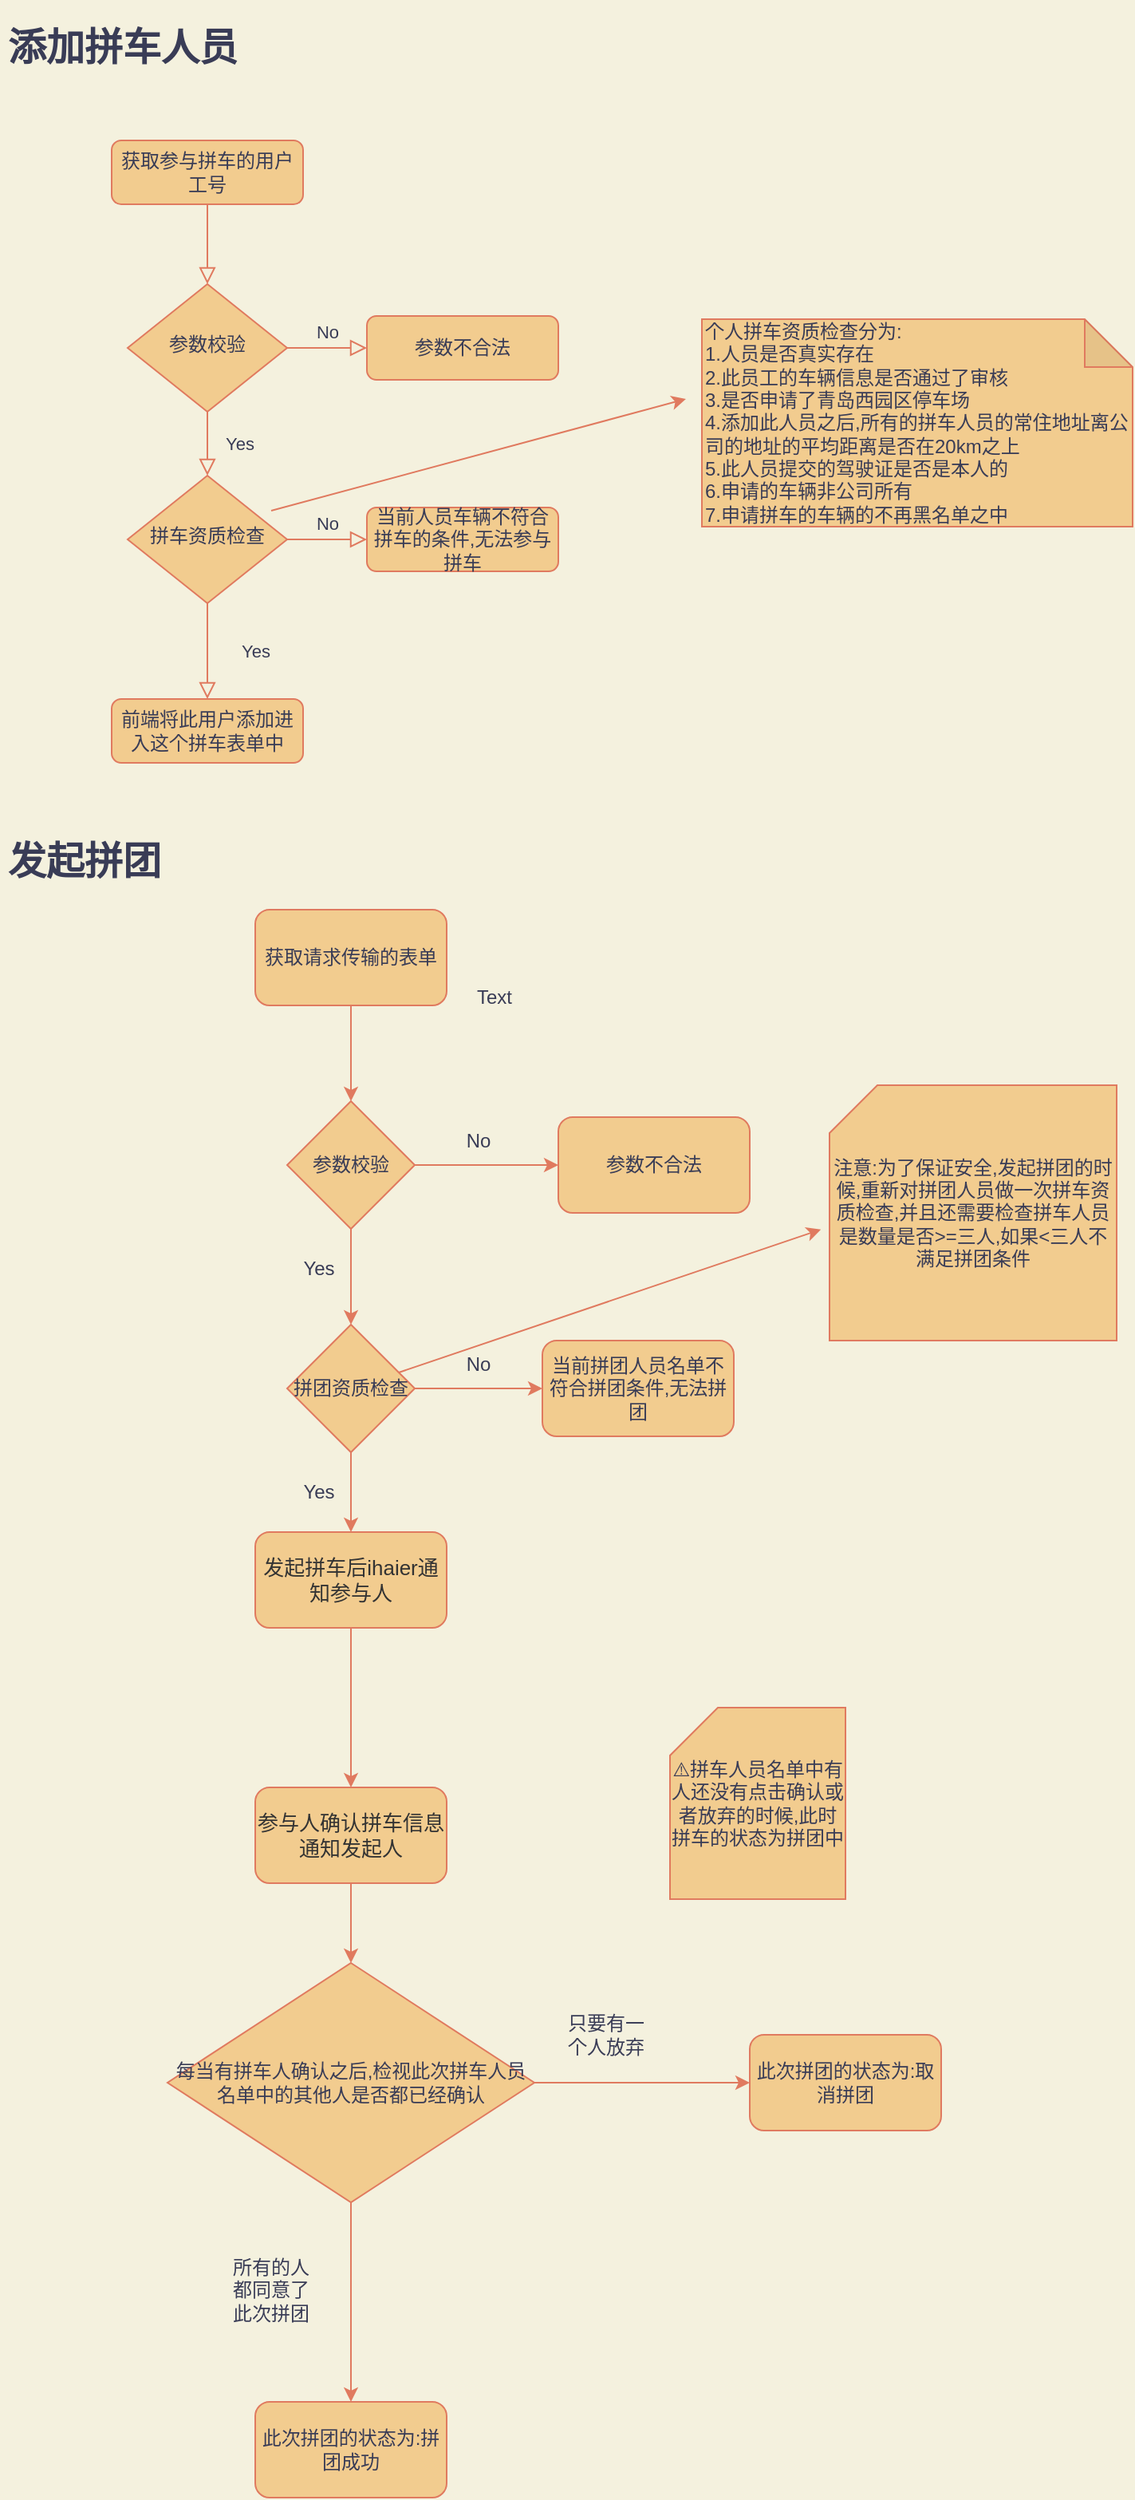 <mxfile version="20.5.1" type="github">
  <diagram id="C5RBs43oDa-KdzZeNtuy" name="Page-1">
    <mxGraphModel dx="881" dy="566" grid="1" gridSize="10" guides="1" tooltips="1" connect="1" arrows="1" fold="1" page="1" pageScale="1" pageWidth="827" pageHeight="1169" background="#F4F1DE" math="0" shadow="0">
      <root>
        <mxCell id="WIyWlLk6GJQsqaUBKTNV-0" />
        <mxCell id="WIyWlLk6GJQsqaUBKTNV-1" parent="WIyWlLk6GJQsqaUBKTNV-0" />
        <mxCell id="WIyWlLk6GJQsqaUBKTNV-2" value="" style="rounded=0;html=1;jettySize=auto;orthogonalLoop=1;fontSize=11;endArrow=block;endFill=0;endSize=8;strokeWidth=1;shadow=0;labelBackgroundColor=none;edgeStyle=orthogonalEdgeStyle;strokeColor=#E07A5F;fontColor=#393C56;" parent="WIyWlLk6GJQsqaUBKTNV-1" source="WIyWlLk6GJQsqaUBKTNV-3" target="WIyWlLk6GJQsqaUBKTNV-6" edge="1">
          <mxGeometry relative="1" as="geometry" />
        </mxCell>
        <mxCell id="WIyWlLk6GJQsqaUBKTNV-3" value="获取参与拼车的用户工号" style="rounded=1;whiteSpace=wrap;html=1;fontSize=12;glass=0;strokeWidth=1;shadow=0;fillColor=#F2CC8F;strokeColor=#E07A5F;fontColor=#393C56;" parent="WIyWlLk6GJQsqaUBKTNV-1" vertex="1">
          <mxGeometry x="160" y="188" width="120" height="40" as="geometry" />
        </mxCell>
        <mxCell id="WIyWlLk6GJQsqaUBKTNV-4" value="Yes" style="rounded=0;html=1;jettySize=auto;orthogonalLoop=1;fontSize=11;endArrow=block;endFill=0;endSize=8;strokeWidth=1;shadow=0;labelBackgroundColor=none;edgeStyle=orthogonalEdgeStyle;strokeColor=#E07A5F;fontColor=#393C56;" parent="WIyWlLk6GJQsqaUBKTNV-1" source="WIyWlLk6GJQsqaUBKTNV-6" target="WIyWlLk6GJQsqaUBKTNV-10" edge="1">
          <mxGeometry y="20" relative="1" as="geometry">
            <mxPoint as="offset" />
          </mxGeometry>
        </mxCell>
        <mxCell id="WIyWlLk6GJQsqaUBKTNV-5" value="No" style="edgeStyle=orthogonalEdgeStyle;rounded=0;html=1;jettySize=auto;orthogonalLoop=1;fontSize=11;endArrow=block;endFill=0;endSize=8;strokeWidth=1;shadow=0;labelBackgroundColor=none;strokeColor=#E07A5F;fontColor=#393C56;" parent="WIyWlLk6GJQsqaUBKTNV-1" source="WIyWlLk6GJQsqaUBKTNV-6" target="WIyWlLk6GJQsqaUBKTNV-7" edge="1">
          <mxGeometry y="10" relative="1" as="geometry">
            <mxPoint as="offset" />
          </mxGeometry>
        </mxCell>
        <mxCell id="WIyWlLk6GJQsqaUBKTNV-6" value="参数校验" style="rhombus;whiteSpace=wrap;html=1;shadow=0;fontFamily=Helvetica;fontSize=12;align=center;strokeWidth=1;spacing=6;spacingTop=-4;fillColor=#F2CC8F;strokeColor=#E07A5F;fontColor=#393C56;" parent="WIyWlLk6GJQsqaUBKTNV-1" vertex="1">
          <mxGeometry x="170" y="278" width="100" height="80" as="geometry" />
        </mxCell>
        <mxCell id="WIyWlLk6GJQsqaUBKTNV-7" value="参数不合法" style="rounded=1;whiteSpace=wrap;html=1;fontSize=12;glass=0;strokeWidth=1;shadow=0;fillColor=#F2CC8F;strokeColor=#E07A5F;fontColor=#393C56;" parent="WIyWlLk6GJQsqaUBKTNV-1" vertex="1">
          <mxGeometry x="320" y="298" width="120" height="40" as="geometry" />
        </mxCell>
        <mxCell id="WIyWlLk6GJQsqaUBKTNV-8" value="Yes" style="rounded=0;html=1;jettySize=auto;orthogonalLoop=1;fontSize=11;endArrow=block;endFill=0;endSize=8;strokeWidth=1;shadow=0;labelBackgroundColor=none;edgeStyle=orthogonalEdgeStyle;strokeColor=#E07A5F;fontColor=#393C56;" parent="WIyWlLk6GJQsqaUBKTNV-1" source="WIyWlLk6GJQsqaUBKTNV-10" target="WIyWlLk6GJQsqaUBKTNV-11" edge="1">
          <mxGeometry y="30" relative="1" as="geometry">
            <mxPoint as="offset" />
          </mxGeometry>
        </mxCell>
        <mxCell id="WIyWlLk6GJQsqaUBKTNV-9" value="No" style="edgeStyle=orthogonalEdgeStyle;rounded=0;html=1;jettySize=auto;orthogonalLoop=1;fontSize=11;endArrow=block;endFill=0;endSize=8;strokeWidth=1;shadow=0;labelBackgroundColor=none;strokeColor=#E07A5F;fontColor=#393C56;" parent="WIyWlLk6GJQsqaUBKTNV-1" source="WIyWlLk6GJQsqaUBKTNV-10" target="WIyWlLk6GJQsqaUBKTNV-12" edge="1">
          <mxGeometry y="10" relative="1" as="geometry">
            <mxPoint as="offset" />
          </mxGeometry>
        </mxCell>
        <mxCell id="WIyWlLk6GJQsqaUBKTNV-10" value="拼车资质检查" style="rhombus;whiteSpace=wrap;html=1;shadow=0;fontFamily=Helvetica;fontSize=12;align=center;strokeWidth=1;spacing=6;spacingTop=-4;fillColor=#F2CC8F;strokeColor=#E07A5F;fontColor=#393C56;" parent="WIyWlLk6GJQsqaUBKTNV-1" vertex="1">
          <mxGeometry x="170" y="398" width="100" height="80" as="geometry" />
        </mxCell>
        <mxCell id="WIyWlLk6GJQsqaUBKTNV-11" value="前端将此用户添加进入这个拼车表单中" style="rounded=1;whiteSpace=wrap;html=1;fontSize=12;glass=0;strokeWidth=1;shadow=0;fillColor=#F2CC8F;strokeColor=#E07A5F;fontColor=#393C56;" parent="WIyWlLk6GJQsqaUBKTNV-1" vertex="1">
          <mxGeometry x="160" y="538" width="120" height="40" as="geometry" />
        </mxCell>
        <mxCell id="WIyWlLk6GJQsqaUBKTNV-12" value="当前人员车辆不符合拼车的条件,无法参与拼车" style="rounded=1;whiteSpace=wrap;html=1;fontSize=12;glass=0;strokeWidth=1;shadow=0;fillColor=#F2CC8F;strokeColor=#E07A5F;fontColor=#393C56;" parent="WIyWlLk6GJQsqaUBKTNV-1" vertex="1">
          <mxGeometry x="320" y="418" width="120" height="40" as="geometry" />
        </mxCell>
        <mxCell id="6Lc1hTNGPDPkyGhVHBm7-1" value="&lt;h1&gt;添加拼车人员&lt;/h1&gt;" style="text;html=1;strokeColor=none;fillColor=none;spacing=5;spacingTop=-20;whiteSpace=wrap;overflow=hidden;rounded=0;fontColor=#393C56;" vertex="1" parent="WIyWlLk6GJQsqaUBKTNV-1">
          <mxGeometry x="90" y="110" width="510" height="50" as="geometry" />
        </mxCell>
        <mxCell id="6Lc1hTNGPDPkyGhVHBm7-5" value="个人拼车资质检查分为:&lt;br&gt;1.人员是否真实存在&lt;br&gt;&lt;div style=&quot;&quot;&gt;&lt;span style=&quot;background-color: initial;&quot;&gt;2.此员工的车辆信息是否通过了审核&lt;/span&gt;&lt;/div&gt;&lt;div style=&quot;&quot;&gt;&lt;span style=&quot;background-color: initial;&quot;&gt;3.是否申请了青岛西园区停车场&lt;/span&gt;&lt;/div&gt;&lt;div style=&quot;&quot;&gt;&lt;span style=&quot;background-color: initial;&quot;&gt;4.添加此人员之后,所有的拼车人员的常住地址离公司的地址的平均距离是否在20km之上&lt;/span&gt;&lt;/div&gt;&lt;div style=&quot;&quot;&gt;&lt;span style=&quot;background-color: initial;&quot;&gt;5.此人员提交的驾驶证是否是本人的&lt;/span&gt;&lt;/div&gt;&lt;div style=&quot;&quot;&gt;&lt;span style=&quot;background-color: initial;&quot;&gt;6.申请的车辆非公司所有&lt;/span&gt;&lt;/div&gt;&lt;div style=&quot;&quot;&gt;&lt;span style=&quot;background-color: initial;&quot;&gt;7.申请拼车的车辆的不再黑名单之中&lt;/span&gt;&lt;/div&gt;" style="shape=note;whiteSpace=wrap;html=1;backgroundOutline=1;darkOpacity=0.05;align=left;fillColor=#F2CC8F;strokeColor=#E07A5F;fontColor=#393C56;" vertex="1" parent="WIyWlLk6GJQsqaUBKTNV-1">
          <mxGeometry x="530" y="300" width="270" height="130" as="geometry" />
        </mxCell>
        <mxCell id="6Lc1hTNGPDPkyGhVHBm7-6" value="" style="endArrow=classic;html=1;rounded=0;labelBackgroundColor=#F4F1DE;strokeColor=#E07A5F;fontColor=#393C56;" edge="1" parent="WIyWlLk6GJQsqaUBKTNV-1">
          <mxGeometry width="50" height="50" relative="1" as="geometry">
            <mxPoint x="260" y="420" as="sourcePoint" />
            <mxPoint x="520" y="350" as="targetPoint" />
          </mxGeometry>
        </mxCell>
        <mxCell id="6Lc1hTNGPDPkyGhVHBm7-7" value="&lt;h1&gt;发起拼团&lt;/h1&gt;" style="text;html=1;strokeColor=none;fillColor=none;spacing=5;spacingTop=-20;whiteSpace=wrap;overflow=hidden;rounded=0;fontColor=#393C56;" vertex="1" parent="WIyWlLk6GJQsqaUBKTNV-1">
          <mxGeometry x="90" y="620" width="510" height="50" as="geometry" />
        </mxCell>
        <mxCell id="6Lc1hTNGPDPkyGhVHBm7-10" style="edgeStyle=orthogonalEdgeStyle;rounded=0;orthogonalLoop=1;jettySize=auto;html=1;exitX=0.5;exitY=1;exitDx=0;exitDy=0;entryX=0.5;entryY=0;entryDx=0;entryDy=0;labelBackgroundColor=#F4F1DE;strokeColor=#E07A5F;fontColor=#393C56;" edge="1" parent="WIyWlLk6GJQsqaUBKTNV-1" source="6Lc1hTNGPDPkyGhVHBm7-8" target="6Lc1hTNGPDPkyGhVHBm7-9">
          <mxGeometry relative="1" as="geometry" />
        </mxCell>
        <mxCell id="6Lc1hTNGPDPkyGhVHBm7-8" value="获取请求传输的表单" style="rounded=1;whiteSpace=wrap;html=1;fillColor=#F2CC8F;strokeColor=#E07A5F;fontColor=#393C56;" vertex="1" parent="WIyWlLk6GJQsqaUBKTNV-1">
          <mxGeometry x="250" y="670" width="120" height="60" as="geometry" />
        </mxCell>
        <mxCell id="6Lc1hTNGPDPkyGhVHBm7-14" style="edgeStyle=orthogonalEdgeStyle;rounded=0;orthogonalLoop=1;jettySize=auto;html=1;entryX=0;entryY=0.5;entryDx=0;entryDy=0;labelBackgroundColor=#F4F1DE;strokeColor=#E07A5F;fontColor=#393C56;" edge="1" parent="WIyWlLk6GJQsqaUBKTNV-1" source="6Lc1hTNGPDPkyGhVHBm7-9" target="6Lc1hTNGPDPkyGhVHBm7-13">
          <mxGeometry relative="1" as="geometry" />
        </mxCell>
        <mxCell id="6Lc1hTNGPDPkyGhVHBm7-18" style="edgeStyle=orthogonalEdgeStyle;rounded=0;orthogonalLoop=1;jettySize=auto;html=1;exitX=0.5;exitY=1;exitDx=0;exitDy=0;labelBackgroundColor=#F4F1DE;strokeColor=#E07A5F;fontColor=#393C56;" edge="1" parent="WIyWlLk6GJQsqaUBKTNV-1" source="6Lc1hTNGPDPkyGhVHBm7-9" target="6Lc1hTNGPDPkyGhVHBm7-17">
          <mxGeometry relative="1" as="geometry" />
        </mxCell>
        <mxCell id="6Lc1hTNGPDPkyGhVHBm7-9" value="参数校验" style="rhombus;whiteSpace=wrap;html=1;fillColor=#F2CC8F;strokeColor=#E07A5F;fontColor=#393C56;" vertex="1" parent="WIyWlLk6GJQsqaUBKTNV-1">
          <mxGeometry x="270" y="790" width="80" height="80" as="geometry" />
        </mxCell>
        <mxCell id="6Lc1hTNGPDPkyGhVHBm7-13" value="参数不合法" style="rounded=1;whiteSpace=wrap;html=1;fillColor=#F2CC8F;strokeColor=#E07A5F;fontColor=#393C56;" vertex="1" parent="WIyWlLk6GJQsqaUBKTNV-1">
          <mxGeometry x="440" y="800" width="120" height="60" as="geometry" />
        </mxCell>
        <mxCell id="6Lc1hTNGPDPkyGhVHBm7-15" value="Text" style="text;html=1;strokeColor=none;fillColor=none;align=center;verticalAlign=middle;whiteSpace=wrap;rounded=0;fontColor=#393C56;" vertex="1" parent="WIyWlLk6GJQsqaUBKTNV-1">
          <mxGeometry x="370" y="710" width="60" height="30" as="geometry" />
        </mxCell>
        <mxCell id="6Lc1hTNGPDPkyGhVHBm7-16" value="No" style="text;html=1;strokeColor=none;fillColor=none;align=center;verticalAlign=middle;whiteSpace=wrap;rounded=0;fontColor=#393C56;" vertex="1" parent="WIyWlLk6GJQsqaUBKTNV-1">
          <mxGeometry x="360" y="800" width="60" height="30" as="geometry" />
        </mxCell>
        <mxCell id="6Lc1hTNGPDPkyGhVHBm7-21" style="edgeStyle=orthogonalEdgeStyle;rounded=0;orthogonalLoop=1;jettySize=auto;html=1;entryX=0;entryY=0.5;entryDx=0;entryDy=0;labelBackgroundColor=#F4F1DE;strokeColor=#E07A5F;fontColor=#393C56;" edge="1" parent="WIyWlLk6GJQsqaUBKTNV-1" source="6Lc1hTNGPDPkyGhVHBm7-17" target="6Lc1hTNGPDPkyGhVHBm7-20">
          <mxGeometry relative="1" as="geometry" />
        </mxCell>
        <mxCell id="6Lc1hTNGPDPkyGhVHBm7-26" style="edgeStyle=orthogonalEdgeStyle;rounded=0;orthogonalLoop=1;jettySize=auto;html=1;entryX=0.5;entryY=0;entryDx=0;entryDy=0;labelBackgroundColor=#F4F1DE;strokeColor=#E07A5F;fontColor=#393C56;" edge="1" parent="WIyWlLk6GJQsqaUBKTNV-1" source="6Lc1hTNGPDPkyGhVHBm7-17" target="6Lc1hTNGPDPkyGhVHBm7-25">
          <mxGeometry relative="1" as="geometry" />
        </mxCell>
        <mxCell id="6Lc1hTNGPDPkyGhVHBm7-17" value="拼团资质检查" style="rhombus;whiteSpace=wrap;html=1;fillColor=#F2CC8F;strokeColor=#E07A5F;fontColor=#393C56;" vertex="1" parent="WIyWlLk6GJQsqaUBKTNV-1">
          <mxGeometry x="270" y="930" width="80" height="80" as="geometry" />
        </mxCell>
        <mxCell id="6Lc1hTNGPDPkyGhVHBm7-19" value="Yes" style="text;html=1;strokeColor=none;fillColor=none;align=center;verticalAlign=middle;whiteSpace=wrap;rounded=0;fontColor=#393C56;" vertex="1" parent="WIyWlLk6GJQsqaUBKTNV-1">
          <mxGeometry x="260" y="880" width="60" height="30" as="geometry" />
        </mxCell>
        <mxCell id="6Lc1hTNGPDPkyGhVHBm7-20" value="当前拼团人员名单不符合拼团条件,无法拼团" style="rounded=1;whiteSpace=wrap;html=1;fillColor=#F2CC8F;strokeColor=#E07A5F;fontColor=#393C56;" vertex="1" parent="WIyWlLk6GJQsqaUBKTNV-1">
          <mxGeometry x="430" y="940" width="120" height="60" as="geometry" />
        </mxCell>
        <mxCell id="6Lc1hTNGPDPkyGhVHBm7-22" value="No" style="text;html=1;strokeColor=none;fillColor=none;align=center;verticalAlign=middle;whiteSpace=wrap;rounded=0;fontColor=#393C56;" vertex="1" parent="WIyWlLk6GJQsqaUBKTNV-1">
          <mxGeometry x="360" y="940" width="60" height="30" as="geometry" />
        </mxCell>
        <mxCell id="6Lc1hTNGPDPkyGhVHBm7-23" value="注意:为了保证安全,发起拼团的时候,重新对拼团人员做一次拼车资质检查,并且还需要检查拼车人员是数量是否&amp;gt;=三人,如果&amp;lt;三人不满足拼团条件" style="shape=card;whiteSpace=wrap;html=1;fillColor=#F2CC8F;strokeColor=#E07A5F;fontColor=#393C56;" vertex="1" parent="WIyWlLk6GJQsqaUBKTNV-1">
          <mxGeometry x="610" y="780" width="180" height="160" as="geometry" />
        </mxCell>
        <mxCell id="6Lc1hTNGPDPkyGhVHBm7-24" value="" style="endArrow=classic;html=1;rounded=0;entryX=-0.03;entryY=0.565;entryDx=0;entryDy=0;entryPerimeter=0;labelBackgroundColor=#F4F1DE;strokeColor=#E07A5F;fontColor=#393C56;" edge="1" parent="WIyWlLk6GJQsqaUBKTNV-1" target="6Lc1hTNGPDPkyGhVHBm7-23">
          <mxGeometry width="50" height="50" relative="1" as="geometry">
            <mxPoint x="340" y="960" as="sourcePoint" />
            <mxPoint x="390" y="910" as="targetPoint" />
          </mxGeometry>
        </mxCell>
        <mxCell id="6Lc1hTNGPDPkyGhVHBm7-29" style="edgeStyle=orthogonalEdgeStyle;rounded=0;orthogonalLoop=1;jettySize=auto;html=1;entryX=0.5;entryY=0;entryDx=0;entryDy=0;labelBackgroundColor=#F4F1DE;strokeColor=#E07A5F;fontColor=#393C56;" edge="1" parent="WIyWlLk6GJQsqaUBKTNV-1" source="6Lc1hTNGPDPkyGhVHBm7-25" target="6Lc1hTNGPDPkyGhVHBm7-28">
          <mxGeometry relative="1" as="geometry" />
        </mxCell>
        <mxCell id="6Lc1hTNGPDPkyGhVHBm7-25" value="&lt;span style=&quot;color: rgb(51, 51, 51); font-family: PingFangSC-Regular, &amp;quot;PingFang SC&amp;quot;, sans-serif; font-size: 13px; text-align: left;&quot;&gt;发起拼车后ihaier通知参与人&lt;/span&gt;" style="rounded=1;whiteSpace=wrap;html=1;fillColor=#F2CC8F;strokeColor=#E07A5F;fontColor=#393C56;" vertex="1" parent="WIyWlLk6GJQsqaUBKTNV-1">
          <mxGeometry x="250" y="1060" width="120" height="60" as="geometry" />
        </mxCell>
        <mxCell id="6Lc1hTNGPDPkyGhVHBm7-27" value="Yes" style="text;html=1;strokeColor=none;fillColor=none;align=center;verticalAlign=middle;whiteSpace=wrap;rounded=0;fontColor=#393C56;" vertex="1" parent="WIyWlLk6GJQsqaUBKTNV-1">
          <mxGeometry x="260" y="1020" width="60" height="30" as="geometry" />
        </mxCell>
        <mxCell id="6Lc1hTNGPDPkyGhVHBm7-31" style="edgeStyle=orthogonalEdgeStyle;rounded=0;orthogonalLoop=1;jettySize=auto;html=1;entryX=0.5;entryY=0;entryDx=0;entryDy=0;labelBackgroundColor=#F4F1DE;strokeColor=#E07A5F;fontColor=#393C56;" edge="1" parent="WIyWlLk6GJQsqaUBKTNV-1" source="6Lc1hTNGPDPkyGhVHBm7-28" target="6Lc1hTNGPDPkyGhVHBm7-30">
          <mxGeometry relative="1" as="geometry" />
        </mxCell>
        <mxCell id="6Lc1hTNGPDPkyGhVHBm7-28" value="&lt;span style=&quot;color: rgb(51, 51, 51); font-family: PingFangSC-Regular, &amp;quot;PingFang SC&amp;quot;, sans-serif; font-size: 13px; font-style: normal; font-variant-ligatures: normal; font-variant-caps: normal; font-weight: 400; letter-spacing: normal; orphans: 2; text-align: left; text-indent: 0px; text-transform: none; widows: 2; word-spacing: 0px; -webkit-text-stroke-width: 0px; text-decoration-thickness: initial; text-decoration-style: initial; text-decoration-color: initial; float: none; display: inline !important;&quot;&gt;参与人确认拼车信息通知发起人&lt;/span&gt;" style="rounded=1;whiteSpace=wrap;html=1;fillColor=#F2CC8F;strokeColor=#E07A5F;fontColor=#393C56;" vertex="1" parent="WIyWlLk6GJQsqaUBKTNV-1">
          <mxGeometry x="250" y="1220" width="120" height="60" as="geometry" />
        </mxCell>
        <mxCell id="6Lc1hTNGPDPkyGhVHBm7-35" value="" style="edgeStyle=orthogonalEdgeStyle;rounded=0;orthogonalLoop=1;jettySize=auto;html=1;labelBackgroundColor=#F4F1DE;strokeColor=#E07A5F;fontColor=#393C56;" edge="1" parent="WIyWlLk6GJQsqaUBKTNV-1" source="6Lc1hTNGPDPkyGhVHBm7-30" target="6Lc1hTNGPDPkyGhVHBm7-34">
          <mxGeometry relative="1" as="geometry" />
        </mxCell>
        <mxCell id="6Lc1hTNGPDPkyGhVHBm7-38" value="" style="edgeStyle=orthogonalEdgeStyle;rounded=0;orthogonalLoop=1;jettySize=auto;html=1;strokeColor=#E07A5F;fontColor=#393C56;fillColor=#F2CC8F;" edge="1" parent="WIyWlLk6GJQsqaUBKTNV-1" source="6Lc1hTNGPDPkyGhVHBm7-30" target="6Lc1hTNGPDPkyGhVHBm7-37">
          <mxGeometry relative="1" as="geometry" />
        </mxCell>
        <mxCell id="6Lc1hTNGPDPkyGhVHBm7-30" value="每当有拼车人确认之后,检视此次拼车人员名单中的其他人是否都已经确认" style="rhombus;whiteSpace=wrap;html=1;fillColor=#F2CC8F;strokeColor=#E07A5F;fontColor=#393C56;" vertex="1" parent="WIyWlLk6GJQsqaUBKTNV-1">
          <mxGeometry x="195" y="1330" width="230" height="150" as="geometry" />
        </mxCell>
        <mxCell id="6Lc1hTNGPDPkyGhVHBm7-34" value="此次拼团的状态为:取消拼团" style="rounded=1;whiteSpace=wrap;html=1;fillColor=#F2CC8F;strokeColor=#E07A5F;fontColor=#393C56;" vertex="1" parent="WIyWlLk6GJQsqaUBKTNV-1">
          <mxGeometry x="560" y="1375" width="120" height="60" as="geometry" />
        </mxCell>
        <mxCell id="6Lc1hTNGPDPkyGhVHBm7-36" value="只要有一个人放弃" style="text;html=1;strokeColor=none;fillColor=none;align=center;verticalAlign=middle;whiteSpace=wrap;rounded=0;fontColor=#393C56;" vertex="1" parent="WIyWlLk6GJQsqaUBKTNV-1">
          <mxGeometry x="440" y="1360" width="60" height="30" as="geometry" />
        </mxCell>
        <mxCell id="6Lc1hTNGPDPkyGhVHBm7-37" value="此次拼团的状态为:拼团成功" style="rounded=1;whiteSpace=wrap;html=1;fillColor=#F2CC8F;strokeColor=#E07A5F;fontColor=#393C56;" vertex="1" parent="WIyWlLk6GJQsqaUBKTNV-1">
          <mxGeometry x="250" y="1605" width="120" height="60" as="geometry" />
        </mxCell>
        <mxCell id="6Lc1hTNGPDPkyGhVHBm7-39" value="所有的人都同意了此次拼团" style="text;html=1;strokeColor=none;fillColor=none;align=center;verticalAlign=middle;whiteSpace=wrap;rounded=0;fontColor=#393C56;" vertex="1" parent="WIyWlLk6GJQsqaUBKTNV-1">
          <mxGeometry x="230" y="1520" width="60" height="30" as="geometry" />
        </mxCell>
        <mxCell id="6Lc1hTNGPDPkyGhVHBm7-40" value="⚠️拼车人员名单中有人还没有点击确认或者放弃的时候,此时拼车的状态为拼团中" style="shape=card;whiteSpace=wrap;html=1;strokeColor=#E07A5F;fontColor=#393C56;fillColor=#F2CC8F;" vertex="1" parent="WIyWlLk6GJQsqaUBKTNV-1">
          <mxGeometry x="510" y="1170" width="110" height="120" as="geometry" />
        </mxCell>
      </root>
    </mxGraphModel>
  </diagram>
</mxfile>
